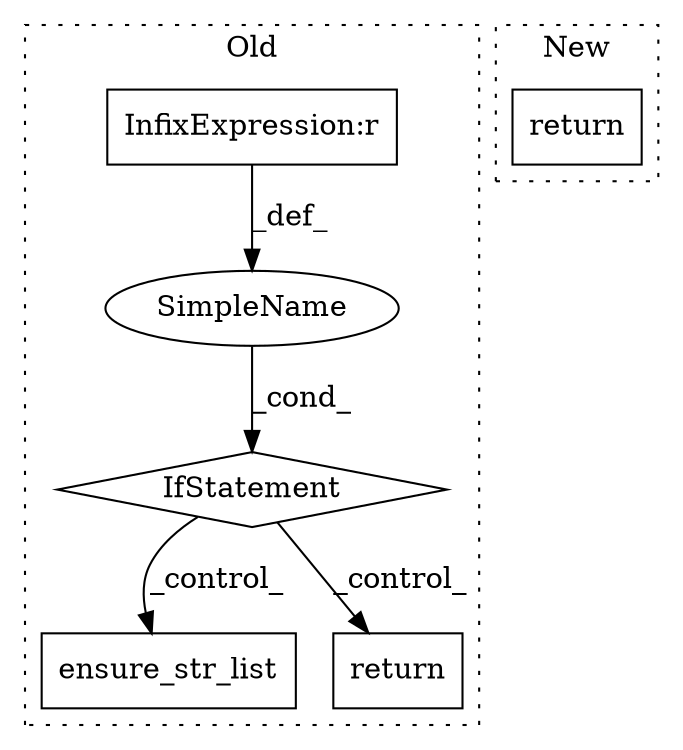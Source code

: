 digraph G {
subgraph cluster0 {
1 [label="ensure_str_list" a="32" s="11991,12023" l="16,1" shape="box"];
3 [label="SimpleName" a="42" s="" l="" shape="ellipse"];
4 [label="return" a="41" s="12198" l="7" shape="box"];
5 [label="IfStatement" a="25" s="11918,11946" l="4,2" shape="diamond"];
6 [label="InfixExpression:r" a="27" s="11938" l="4" shape="box"];
label = "Old";
style="dotted";
}
subgraph cluster1 {
2 [label="return" a="41" s="12529" l="7" shape="box"];
label = "New";
style="dotted";
}
3 -> 5 [label="_cond_"];
5 -> 1 [label="_control_"];
5 -> 4 [label="_control_"];
6 -> 3 [label="_def_"];
}